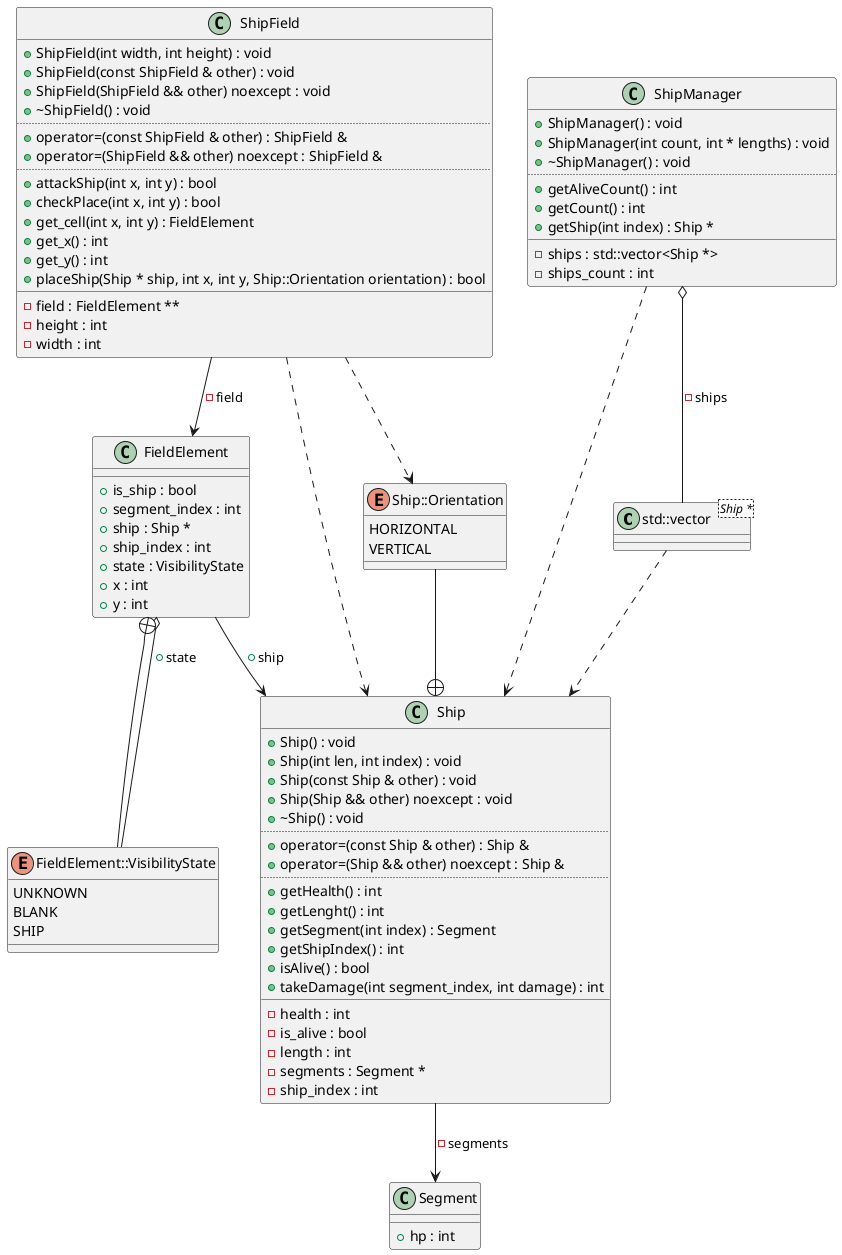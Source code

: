 @startuml
class "std::vector<Ship *>" as C_0007462257846685508834
class C_0007462257846685508834 {
__
}
class "Segment" as C_0004224949386065029667
class C_0004224949386065029667 {
__
+hp : int
}
class "Ship" as C_0014529657433315016423
class C_0014529657433315016423 {
+Ship() : void
+Ship(int len, int index) : void
+Ship(const Ship & other) : void
+Ship(Ship && other) noexcept : void
+~Ship() : void
..
+operator=(const Ship & other) : Ship &
+operator=(Ship && other) noexcept : Ship &
..
+getHealth() : int
+getLenght() : int
+getSegment(int index) : Segment
+getShipIndex() : int
+isAlive() : bool
+takeDamage(int segment_index, int damage) : int
__
-health : int
-is_alive : bool
-length : int
-segments : Segment *
-ship_index : int
}
enum "Ship::Orientation" as C_0015200704647938469073
enum C_0015200704647938469073 {
HORIZONTAL
VERTICAL
}
class "FieldElement" as C_0001857836874925042506
class C_0001857836874925042506 {
__
+is_ship : bool
+segment_index : int
+ship : Ship *
+ship_index : int
+state : VisibilityState
+x : int
+y : int
}
enum "FieldElement::VisibilityState" as C_0016786167066212157050
enum C_0016786167066212157050 {
UNKNOWN
BLANK
SHIP
}
class "ShipField" as C_0003843296779074973901
class C_0003843296779074973901 {
+ShipField(int width, int height) : void
+ShipField(const ShipField & other) : void
+ShipField(ShipField && other) noexcept : void
+~ShipField() : void
..
+operator=(const ShipField & other) : ShipField &
+operator=(ShipField && other) noexcept : ShipField &
..
+attackShip(int x, int y) : bool
+checkPlace(int x, int y) : bool
+get_cell(int x, int y) : FieldElement
+get_x() : int
+get_y() : int
+placeShip(Ship * ship, int x, int y, Ship::Orientation orientation) : bool
__
-field : FieldElement **
-height : int
-width : int
}
class "ShipManager" as C_0017499122254539489506
class C_0017499122254539489506 {
+ShipManager() : void
+ShipManager(int count, int * lengths) : void
+~ShipManager() : void
..
+getAliveCount() : int
+getCount() : int
+getShip(int index) : Ship *
__
-ships : std::vector<Ship *>
-ships_count : int
}
C_0007462257846685508834 ..> C_0014529657433315016423
C_0014529657433315016423 --> C_0004224949386065029667 : -segments
C_0015200704647938469073 --+ C_0014529657433315016423
C_0001857836874925042506 o-- C_0016786167066212157050 : +state
C_0001857836874925042506 --> C_0014529657433315016423 : +ship
C_0016786167066212157050 --+ C_0001857836874925042506
C_0003843296779074973901 ..> C_0014529657433315016423
C_0003843296779074973901 ..> C_0015200704647938469073
C_0003843296779074973901 --> C_0001857836874925042506 : -field
C_0017499122254539489506 ..> C_0014529657433315016423
C_0017499122254539489506 o-- C_0007462257846685508834 : -ships

'Generated with clang-uml, version 0.5.5
'LLVM version clang version 18.1.8
@enduml
